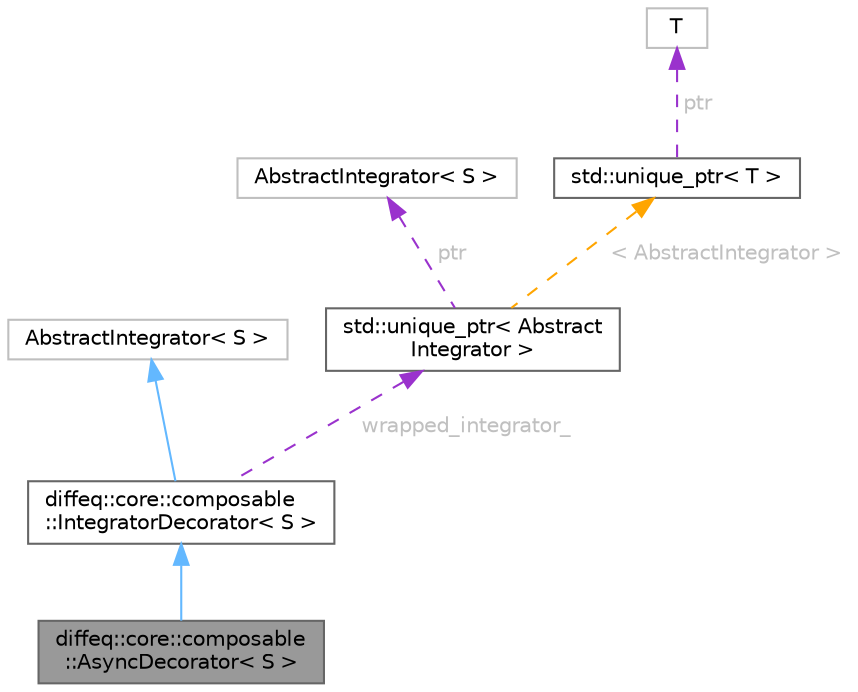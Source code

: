 digraph "diffeq::core::composable::AsyncDecorator&lt; S &gt;"
{
 // LATEX_PDF_SIZE
  bgcolor="transparent";
  edge [fontname=Helvetica,fontsize=10,labelfontname=Helvetica,labelfontsize=10];
  node [fontname=Helvetica,fontsize=10,shape=box,height=0.2,width=0.4];
  Node1 [id="Node000001",label="diffeq::core::composable\l::AsyncDecorator\< S \>",height=0.2,width=0.4,color="gray40", fillcolor="grey60", style="filled", fontcolor="black",tooltip="Async execution decorator - adds async capabilities to any integrator."];
  Node2 -> Node1 [id="edge1_Node000001_Node000002",dir="back",color="steelblue1",style="solid",tooltip=" "];
  Node2 [id="Node000002",label="diffeq::core::composable\l::IntegratorDecorator\< S \>",height=0.2,width=0.4,color="gray40", fillcolor="white", style="filled",URL="$classdiffeq_1_1core_1_1composable_1_1_integrator_decorator.html",tooltip="Base decorator interface for integrator enhancements."];
  Node3 -> Node2 [id="edge2_Node000002_Node000003",dir="back",color="steelblue1",style="solid",tooltip=" "];
  Node3 [id="Node000003",label="AbstractIntegrator\< S \>",height=0.2,width=0.4,color="grey75", fillcolor="white", style="filled",URL="$class_abstract_integrator.html",tooltip=" "];
  Node4 -> Node2 [id="edge3_Node000002_Node000004",dir="back",color="darkorchid3",style="dashed",tooltip=" ",label=<<TABLE CELLBORDER="0" BORDER="0"><TR><TD VALIGN="top" ALIGN="LEFT" CELLPADDING="1" CELLSPACING="0">wrapped_integrator_</TD></TR>
</TABLE>> ,fontcolor="grey" ];
  Node4 [id="Node000004",label="std::unique_ptr\< Abstract\lIntegrator \>",height=0.2,width=0.4,color="gray40", fillcolor="white", style="filled",tooltip=" "];
  Node5 -> Node4 [id="edge4_Node000004_Node000005",dir="back",color="darkorchid3",style="dashed",tooltip=" ",label=<<TABLE CELLBORDER="0" BORDER="0"><TR><TD VALIGN="top" ALIGN="LEFT" CELLPADDING="1" CELLSPACING="0">ptr</TD></TR>
</TABLE>> ,fontcolor="grey" ];
  Node5 [id="Node000005",label="AbstractIntegrator\< S \>",height=0.2,width=0.4,color="grey75", fillcolor="white", style="filled",URL="$class_abstract_integrator.html",tooltip=" "];
  Node6 -> Node4 [id="edge5_Node000004_Node000006",dir="back",color="orange",style="dashed",tooltip=" ",label=<<TABLE CELLBORDER="0" BORDER="0"><TR><TD VALIGN="top" ALIGN="LEFT" CELLPADDING="1" CELLSPACING="0">&lt; AbstractIntegrator &gt;</TD></TR>
</TABLE>> ,fontcolor="grey" ];
  Node6 [id="Node000006",label="std::unique_ptr\< T \>",height=0.2,width=0.4,color="gray40", fillcolor="white", style="filled",tooltip=" "];
  Node7 -> Node6 [id="edge6_Node000006_Node000007",dir="back",color="darkorchid3",style="dashed",tooltip=" ",label=<<TABLE CELLBORDER="0" BORDER="0"><TR><TD VALIGN="top" ALIGN="LEFT" CELLPADDING="1" CELLSPACING="0">ptr</TD></TR>
</TABLE>> ,fontcolor="grey" ];
  Node7 [id="Node000007",label="T",height=0.2,width=0.4,color="grey75", fillcolor="white", style="filled",tooltip=" "];
}
